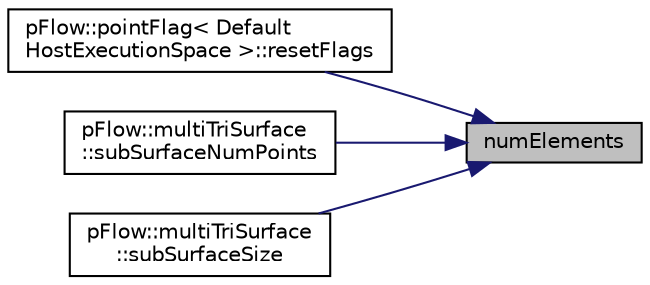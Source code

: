 digraph "numElements"
{
 // LATEX_PDF_SIZE
  edge [fontname="Helvetica",fontsize="10",labelfontname="Helvetica",labelfontsize="10"];
  node [fontname="Helvetica",fontsize="10",shape=record];
  rankdir="RL";
  Node1 [label="numElements",height=0.2,width=0.4,color="black", fillcolor="grey75", style="filled", fontcolor="black",tooltip=" "];
  Node1 -> Node2 [dir="back",color="midnightblue",fontsize="10",style="solid",fontname="Helvetica"];
  Node2 [label="pFlow::pointFlag\< Default\lHostExecutionSpace \>::resetFlags",height=0.2,width=0.4,color="black", fillcolor="white", style="filled",URL="$classpFlow_1_1pointFlag.html#ad8a248fead334ddb16c6727ed03c4e6f",tooltip=" "];
  Node1 -> Node3 [dir="back",color="midnightblue",fontsize="10",style="solid",fontname="Helvetica"];
  Node3 [label="pFlow::multiTriSurface\l::subSurfaceNumPoints",height=0.2,width=0.4,color="black", fillcolor="white", style="filled",URL="$classpFlow_1_1multiTriSurface.html#aaa3445bc3074d09aa0d64c77cd673acb",tooltip=" "];
  Node1 -> Node4 [dir="back",color="midnightblue",fontsize="10",style="solid",fontname="Helvetica"];
  Node4 [label="pFlow::multiTriSurface\l::subSurfaceSize",height=0.2,width=0.4,color="black", fillcolor="white", style="filled",URL="$classpFlow_1_1multiTriSurface.html#ac56df4ef4aacf473f27c0c5b94881706",tooltip=" "];
}
